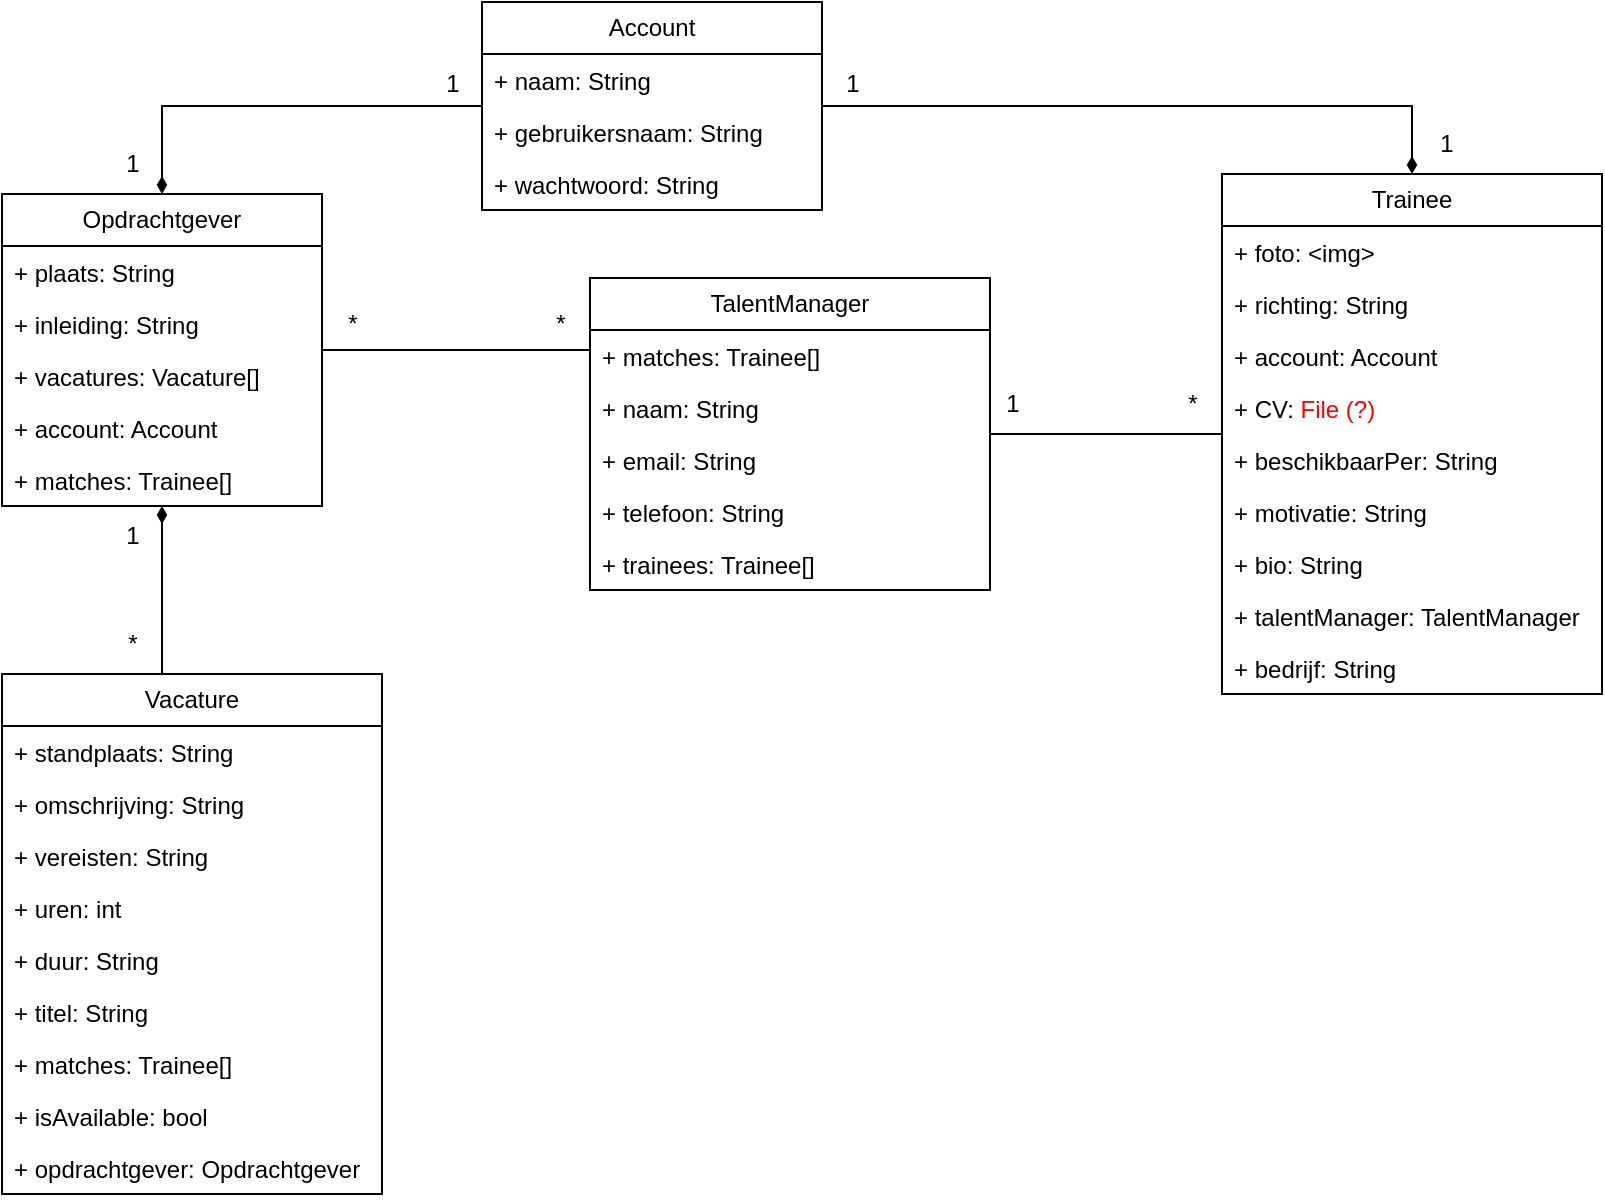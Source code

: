 <mxfile version="22.0.2" type="device" pages="2">
  <diagram id="C5RBs43oDa-KdzZeNtuy" name="Team 1">
    <mxGraphModel dx="1287" dy="504" grid="1" gridSize="10" guides="1" tooltips="1" connect="1" arrows="1" fold="1" page="1" pageScale="1" pageWidth="827" pageHeight="1169" math="0" shadow="0">
      <root>
        <mxCell id="WIyWlLk6GJQsqaUBKTNV-0" />
        <mxCell id="WIyWlLk6GJQsqaUBKTNV-1" parent="WIyWlLk6GJQsqaUBKTNV-0" />
        <mxCell id="yYezuwwzbi0cVLHB16FC-90" style="edgeStyle=orthogonalEdgeStyle;rounded=0;orthogonalLoop=1;jettySize=auto;html=1;startArrow=diamondThin;startFill=1;endArrow=none;endFill=0;" parent="WIyWlLk6GJQsqaUBKTNV-1" source="yYezuwwzbi0cVLHB16FC-20" target="yYezuwwzbi0cVLHB16FC-48" edge="1">
          <mxGeometry relative="1" as="geometry">
            <Array as="points">
              <mxPoint x="825" y="76" />
            </Array>
          </mxGeometry>
        </mxCell>
        <mxCell id="yYezuwwzbi0cVLHB16FC-20" value="Trainee" style="swimlane;fontStyle=0;childLayout=stackLayout;horizontal=1;startSize=26;fillColor=none;horizontalStack=0;resizeParent=1;resizeParentMax=0;resizeLast=0;collapsible=1;marginBottom=0;whiteSpace=wrap;html=1;" parent="WIyWlLk6GJQsqaUBKTNV-1" vertex="1">
          <mxGeometry x="730" y="110" width="190" height="260" as="geometry" />
        </mxCell>
        <mxCell id="yYezuwwzbi0cVLHB16FC-22" value="+ foto: &amp;lt;img&amp;gt;" style="text;strokeColor=none;fillColor=none;align=left;verticalAlign=top;spacingLeft=4;spacingRight=4;overflow=hidden;rotatable=0;points=[[0,0.5],[1,0.5]];portConstraint=eastwest;whiteSpace=wrap;html=1;" parent="yYezuwwzbi0cVLHB16FC-20" vertex="1">
          <mxGeometry y="26" width="190" height="26" as="geometry" />
        </mxCell>
        <mxCell id="yYezuwwzbi0cVLHB16FC-23" value="+ richting: String" style="text;strokeColor=none;fillColor=none;align=left;verticalAlign=top;spacingLeft=4;spacingRight=4;overflow=hidden;rotatable=0;points=[[0,0.5],[1,0.5]];portConstraint=eastwest;whiteSpace=wrap;html=1;" parent="yYezuwwzbi0cVLHB16FC-20" vertex="1">
          <mxGeometry y="52" width="190" height="26" as="geometry" />
        </mxCell>
        <mxCell id="yYezuwwzbi0cVLHB16FC-52" value="+ account: Account" style="text;strokeColor=none;fillColor=none;align=left;verticalAlign=top;spacingLeft=4;spacingRight=4;overflow=hidden;rotatable=0;points=[[0,0.5],[1,0.5]];portConstraint=eastwest;whiteSpace=wrap;html=1;" parent="yYezuwwzbi0cVLHB16FC-20" vertex="1">
          <mxGeometry y="78" width="190" height="26" as="geometry" />
        </mxCell>
        <mxCell id="yYezuwwzbi0cVLHB16FC-53" value="+ CV: &lt;font color=&quot;#ff0000&quot;&gt;File (?)&lt;/font&gt;" style="text;strokeColor=none;fillColor=none;align=left;verticalAlign=top;spacingLeft=4;spacingRight=4;overflow=hidden;rotatable=0;points=[[0,0.5],[1,0.5]];portConstraint=eastwest;whiteSpace=wrap;html=1;" parent="yYezuwwzbi0cVLHB16FC-20" vertex="1">
          <mxGeometry y="104" width="190" height="26" as="geometry" />
        </mxCell>
        <mxCell id="yYezuwwzbi0cVLHB16FC-68" value="+ beschikbaarPer: String" style="text;strokeColor=none;fillColor=none;align=left;verticalAlign=top;spacingLeft=4;spacingRight=4;overflow=hidden;rotatable=0;points=[[0,0.5],[1,0.5]];portConstraint=eastwest;whiteSpace=wrap;html=1;" parent="yYezuwwzbi0cVLHB16FC-20" vertex="1">
          <mxGeometry y="130" width="190" height="26" as="geometry" />
        </mxCell>
        <mxCell id="XlJKzuzdLZNB_Ts6_cb8-73" value="+ motivatie: String" style="text;strokeColor=none;fillColor=none;align=left;verticalAlign=top;spacingLeft=4;spacingRight=4;overflow=hidden;rotatable=0;points=[[0,0.5],[1,0.5]];portConstraint=eastwest;whiteSpace=wrap;html=1;" vertex="1" parent="yYezuwwzbi0cVLHB16FC-20">
          <mxGeometry y="156" width="190" height="26" as="geometry" />
        </mxCell>
        <mxCell id="XlJKzuzdLZNB_Ts6_cb8-83" value="+ bio: String" style="text;strokeColor=none;fillColor=none;align=left;verticalAlign=top;spacingLeft=4;spacingRight=4;overflow=hidden;rotatable=0;points=[[0,0.5],[1,0.5]];portConstraint=eastwest;whiteSpace=wrap;html=1;" vertex="1" parent="yYezuwwzbi0cVLHB16FC-20">
          <mxGeometry y="182" width="190" height="26" as="geometry" />
        </mxCell>
        <mxCell id="XlJKzuzdLZNB_Ts6_cb8-90" value="+ talentManager: TalentManager" style="text;strokeColor=none;fillColor=none;align=left;verticalAlign=top;spacingLeft=4;spacingRight=4;overflow=hidden;rotatable=0;points=[[0,0.5],[1,0.5]];portConstraint=eastwest;whiteSpace=wrap;html=1;" vertex="1" parent="yYezuwwzbi0cVLHB16FC-20">
          <mxGeometry y="208" width="190" height="26" as="geometry" />
        </mxCell>
        <mxCell id="XlJKzuzdLZNB_Ts6_cb8-98" value="+ bedrijf: String" style="text;strokeColor=none;fillColor=none;align=left;verticalAlign=top;spacingLeft=4;spacingRight=4;overflow=hidden;rotatable=0;points=[[0,0.5],[1,0.5]];portConstraint=eastwest;whiteSpace=wrap;html=1;" vertex="1" parent="yYezuwwzbi0cVLHB16FC-20">
          <mxGeometry y="234" width="190" height="26" as="geometry" />
        </mxCell>
        <mxCell id="yYezuwwzbi0cVLHB16FC-85" style="edgeStyle=orthogonalEdgeStyle;rounded=0;orthogonalLoop=1;jettySize=auto;html=1;endArrow=none;endFill=0;" parent="WIyWlLk6GJQsqaUBKTNV-1" source="yYezuwwzbi0cVLHB16FC-24" target="yYezuwwzbi0cVLHB16FC-69" edge="1">
          <mxGeometry relative="1" as="geometry">
            <Array as="points">
              <mxPoint x="520" y="240" />
            </Array>
          </mxGeometry>
        </mxCell>
        <mxCell id="yYezuwwzbi0cVLHB16FC-89" style="edgeStyle=orthogonalEdgeStyle;rounded=0;orthogonalLoop=1;jettySize=auto;html=1;startArrow=diamondThin;startFill=1;endArrow=none;endFill=0;" parent="WIyWlLk6GJQsqaUBKTNV-1" source="yYezuwwzbi0cVLHB16FC-24" target="yYezuwwzbi0cVLHB16FC-48" edge="1">
          <mxGeometry relative="1" as="geometry">
            <Array as="points">
              <mxPoint x="200" y="76" />
            </Array>
          </mxGeometry>
        </mxCell>
        <mxCell id="XlJKzuzdLZNB_Ts6_cb8-100" style="edgeStyle=orthogonalEdgeStyle;rounded=0;orthogonalLoop=1;jettySize=auto;html=1;startArrow=diamondThin;startFill=1;endArrow=none;endFill=0;" edge="1" parent="WIyWlLk6GJQsqaUBKTNV-1" source="yYezuwwzbi0cVLHB16FC-24" target="yYezuwwzbi0cVLHB16FC-40">
          <mxGeometry relative="1" as="geometry">
            <Array as="points">
              <mxPoint x="200" y="340" />
              <mxPoint x="200" y="340" />
            </Array>
          </mxGeometry>
        </mxCell>
        <mxCell id="yYezuwwzbi0cVLHB16FC-24" value="Opdrachtgever" style="swimlane;fontStyle=0;childLayout=stackLayout;horizontal=1;startSize=26;fillColor=none;horizontalStack=0;resizeParent=1;resizeParentMax=0;resizeLast=0;collapsible=1;marginBottom=0;whiteSpace=wrap;html=1;" parent="WIyWlLk6GJQsqaUBKTNV-1" vertex="1">
          <mxGeometry x="120" y="120" width="160" height="156" as="geometry" />
        </mxCell>
        <mxCell id="yYezuwwzbi0cVLHB16FC-25" value="+ plaats: String" style="text;strokeColor=none;fillColor=none;align=left;verticalAlign=top;spacingLeft=4;spacingRight=4;overflow=hidden;rotatable=0;points=[[0,0.5],[1,0.5]];portConstraint=eastwest;whiteSpace=wrap;html=1;" parent="yYezuwwzbi0cVLHB16FC-24" vertex="1">
          <mxGeometry y="26" width="160" height="26" as="geometry" />
        </mxCell>
        <mxCell id="yYezuwwzbi0cVLHB16FC-27" value="+ inleiding: String" style="text;strokeColor=none;fillColor=none;align=left;verticalAlign=top;spacingLeft=4;spacingRight=4;overflow=hidden;rotatable=0;points=[[0,0.5],[1,0.5]];portConstraint=eastwest;whiteSpace=wrap;html=1;" parent="yYezuwwzbi0cVLHB16FC-24" vertex="1">
          <mxGeometry y="52" width="160" height="26" as="geometry" />
        </mxCell>
        <mxCell id="yYezuwwzbi0cVLHB16FC-33" value="+ vacatures: Vacature[]" style="text;strokeColor=none;fillColor=none;align=left;verticalAlign=top;spacingLeft=4;spacingRight=4;overflow=hidden;rotatable=0;points=[[0,0.5],[1,0.5]];portConstraint=eastwest;whiteSpace=wrap;html=1;" parent="yYezuwwzbi0cVLHB16FC-24" vertex="1">
          <mxGeometry y="78" width="160" height="26" as="geometry" />
        </mxCell>
        <mxCell id="yYezuwwzbi0cVLHB16FC-47" value="+ account: Account" style="text;strokeColor=none;fillColor=none;align=left;verticalAlign=top;spacingLeft=4;spacingRight=4;overflow=hidden;rotatable=0;points=[[0,0.5],[1,0.5]];portConstraint=eastwest;whiteSpace=wrap;html=1;" parent="yYezuwwzbi0cVLHB16FC-24" vertex="1">
          <mxGeometry y="104" width="160" height="26" as="geometry" />
        </mxCell>
        <mxCell id="yYezuwwzbi0cVLHB16FC-67" value="+ matches: Trainee[]" style="text;strokeColor=none;fillColor=none;align=left;verticalAlign=top;spacingLeft=4;spacingRight=4;overflow=hidden;rotatable=0;points=[[0,0.5],[1,0.5]];portConstraint=eastwest;whiteSpace=wrap;html=1;" parent="yYezuwwzbi0cVLHB16FC-24" vertex="1">
          <mxGeometry y="130" width="160" height="26" as="geometry" />
        </mxCell>
        <mxCell id="yYezuwwzbi0cVLHB16FC-40" value="Vacature" style="swimlane;fontStyle=0;childLayout=stackLayout;horizontal=1;startSize=26;fillColor=none;horizontalStack=0;resizeParent=1;resizeParentMax=0;resizeLast=0;collapsible=1;marginBottom=0;whiteSpace=wrap;html=1;" parent="WIyWlLk6GJQsqaUBKTNV-1" vertex="1">
          <mxGeometry x="120" y="360" width="190" height="260" as="geometry" />
        </mxCell>
        <mxCell id="yYezuwwzbi0cVLHB16FC-41" value="+ standplaats: String" style="text;strokeColor=none;fillColor=none;align=left;verticalAlign=top;spacingLeft=4;spacingRight=4;overflow=hidden;rotatable=0;points=[[0,0.5],[1,0.5]];portConstraint=eastwest;whiteSpace=wrap;html=1;" parent="yYezuwwzbi0cVLHB16FC-40" vertex="1">
          <mxGeometry y="26" width="190" height="26" as="geometry" />
        </mxCell>
        <mxCell id="yYezuwwzbi0cVLHB16FC-42" value="+ omschrijving: String" style="text;strokeColor=none;fillColor=none;align=left;verticalAlign=top;spacingLeft=4;spacingRight=4;overflow=hidden;rotatable=0;points=[[0,0.5],[1,0.5]];portConstraint=eastwest;whiteSpace=wrap;html=1;" parent="yYezuwwzbi0cVLHB16FC-40" vertex="1">
          <mxGeometry y="52" width="190" height="26" as="geometry" />
        </mxCell>
        <mxCell id="yYezuwwzbi0cVLHB16FC-43" value="+ vereisten: String" style="text;strokeColor=none;fillColor=none;align=left;verticalAlign=top;spacingLeft=4;spacingRight=4;overflow=hidden;rotatable=0;points=[[0,0.5],[1,0.5]];portConstraint=eastwest;whiteSpace=wrap;html=1;" parent="yYezuwwzbi0cVLHB16FC-40" vertex="1">
          <mxGeometry y="78" width="190" height="26" as="geometry" />
        </mxCell>
        <mxCell id="yYezuwwzbi0cVLHB16FC-44" value="+ uren: int" style="text;strokeColor=none;fillColor=none;align=left;verticalAlign=top;spacingLeft=4;spacingRight=4;overflow=hidden;rotatable=0;points=[[0,0.5],[1,0.5]];portConstraint=eastwest;whiteSpace=wrap;html=1;" parent="yYezuwwzbi0cVLHB16FC-40" vertex="1">
          <mxGeometry y="104" width="190" height="26" as="geometry" />
        </mxCell>
        <mxCell id="yYezuwwzbi0cVLHB16FC-45" value="+ duur: String" style="text;strokeColor=none;fillColor=none;align=left;verticalAlign=top;spacingLeft=4;spacingRight=4;overflow=hidden;rotatable=0;points=[[0,0.5],[1,0.5]];portConstraint=eastwest;whiteSpace=wrap;html=1;" parent="yYezuwwzbi0cVLHB16FC-40" vertex="1">
          <mxGeometry y="130" width="190" height="26" as="geometry" />
        </mxCell>
        <mxCell id="yYezuwwzbi0cVLHB16FC-55" value="+ titel: String" style="text;strokeColor=none;fillColor=none;align=left;verticalAlign=top;spacingLeft=4;spacingRight=4;overflow=hidden;rotatable=0;points=[[0,0.5],[1,0.5]];portConstraint=eastwest;whiteSpace=wrap;html=1;" parent="yYezuwwzbi0cVLHB16FC-40" vertex="1">
          <mxGeometry y="156" width="190" height="26" as="geometry" />
        </mxCell>
        <mxCell id="XlJKzuzdLZNB_Ts6_cb8-94" value="+ matches: Trainee[]" style="text;strokeColor=none;fillColor=none;align=left;verticalAlign=top;spacingLeft=4;spacingRight=4;overflow=hidden;rotatable=0;points=[[0,0.5],[1,0.5]];portConstraint=eastwest;whiteSpace=wrap;html=1;" vertex="1" parent="yYezuwwzbi0cVLHB16FC-40">
          <mxGeometry y="182" width="190" height="26" as="geometry" />
        </mxCell>
        <mxCell id="buu9p44S2HSi4Yms8p5z-0" value="+ isAvailable: bool" style="text;strokeColor=none;fillColor=none;align=left;verticalAlign=top;spacingLeft=4;spacingRight=4;overflow=hidden;rotatable=0;points=[[0,0.5],[1,0.5]];portConstraint=eastwest;whiteSpace=wrap;html=1;" vertex="1" parent="yYezuwwzbi0cVLHB16FC-40">
          <mxGeometry y="208" width="190" height="26" as="geometry" />
        </mxCell>
        <mxCell id="buu9p44S2HSi4Yms8p5z-1" value="+ opdrachtgever: Opdrachtgever" style="text;strokeColor=none;fillColor=none;align=left;verticalAlign=top;spacingLeft=4;spacingRight=4;overflow=hidden;rotatable=0;points=[[0,0.5],[1,0.5]];portConstraint=eastwest;whiteSpace=wrap;html=1;" vertex="1" parent="yYezuwwzbi0cVLHB16FC-40">
          <mxGeometry y="234" width="190" height="26" as="geometry" />
        </mxCell>
        <mxCell id="yYezuwwzbi0cVLHB16FC-48" value="Account" style="swimlane;fontStyle=0;childLayout=stackLayout;horizontal=1;startSize=26;fillColor=none;horizontalStack=0;resizeParent=1;resizeParentMax=0;resizeLast=0;collapsible=1;marginBottom=0;whiteSpace=wrap;html=1;" parent="WIyWlLk6GJQsqaUBKTNV-1" vertex="1">
          <mxGeometry x="360" y="24" width="170" height="104" as="geometry" />
        </mxCell>
        <mxCell id="yYezuwwzbi0cVLHB16FC-49" value="+ naam: String" style="text;strokeColor=none;fillColor=none;align=left;verticalAlign=top;spacingLeft=4;spacingRight=4;overflow=hidden;rotatable=0;points=[[0,0.5],[1,0.5]];portConstraint=eastwest;whiteSpace=wrap;html=1;" parent="yYezuwwzbi0cVLHB16FC-48" vertex="1">
          <mxGeometry y="26" width="170" height="26" as="geometry" />
        </mxCell>
        <mxCell id="yYezuwwzbi0cVLHB16FC-50" value="+ gebruikersnaam: String" style="text;strokeColor=none;fillColor=none;align=left;verticalAlign=top;spacingLeft=4;spacingRight=4;overflow=hidden;rotatable=0;points=[[0,0.5],[1,0.5]];portConstraint=eastwest;whiteSpace=wrap;html=1;" parent="yYezuwwzbi0cVLHB16FC-48" vertex="1">
          <mxGeometry y="52" width="170" height="26" as="geometry" />
        </mxCell>
        <mxCell id="yYezuwwzbi0cVLHB16FC-51" value="+ wachtwoord: String" style="text;strokeColor=none;fillColor=none;align=left;verticalAlign=top;spacingLeft=4;spacingRight=4;overflow=hidden;rotatable=0;points=[[0,0.5],[1,0.5]];portConstraint=eastwest;whiteSpace=wrap;html=1;" parent="yYezuwwzbi0cVLHB16FC-48" vertex="1">
          <mxGeometry y="78" width="170" height="26" as="geometry" />
        </mxCell>
        <mxCell id="yYezuwwzbi0cVLHB16FC-64" value="1" style="text;html=1;align=center;verticalAlign=middle;resizable=0;points=[];autosize=1;strokeColor=none;fillColor=none;" parent="WIyWlLk6GJQsqaUBKTNV-1" vertex="1">
          <mxGeometry x="530" y="50" width="30" height="30" as="geometry" />
        </mxCell>
        <mxCell id="yYezuwwzbi0cVLHB16FC-65" value="1" style="text;html=1;align=center;verticalAlign=middle;resizable=0;points=[];autosize=1;strokeColor=none;fillColor=none;" parent="WIyWlLk6GJQsqaUBKTNV-1" vertex="1">
          <mxGeometry x="330" y="50" width="30" height="30" as="geometry" />
        </mxCell>
        <mxCell id="yYezuwwzbi0cVLHB16FC-97" style="edgeStyle=orthogonalEdgeStyle;rounded=0;orthogonalLoop=1;jettySize=auto;html=1;endArrow=none;endFill=0;" parent="WIyWlLk6GJQsqaUBKTNV-1" source="yYezuwwzbi0cVLHB16FC-69" target="yYezuwwzbi0cVLHB16FC-20" edge="1">
          <mxGeometry relative="1" as="geometry">
            <Array as="points">
              <mxPoint x="610" y="268" />
              <mxPoint x="610" y="268" />
            </Array>
          </mxGeometry>
        </mxCell>
        <mxCell id="yYezuwwzbi0cVLHB16FC-69" value="TalentManager" style="swimlane;fontStyle=0;childLayout=stackLayout;horizontal=1;startSize=26;fillColor=none;horizontalStack=0;resizeParent=1;resizeParentMax=0;resizeLast=0;collapsible=1;marginBottom=0;whiteSpace=wrap;html=1;" parent="WIyWlLk6GJQsqaUBKTNV-1" vertex="1">
          <mxGeometry x="414" y="162" width="200" height="156" as="geometry" />
        </mxCell>
        <mxCell id="yYezuwwzbi0cVLHB16FC-70" value="+ matches: Trainee[]" style="text;strokeColor=none;fillColor=none;align=left;verticalAlign=top;spacingLeft=4;spacingRight=4;overflow=hidden;rotatable=0;points=[[0,0.5],[1,0.5]];portConstraint=eastwest;whiteSpace=wrap;html=1;" parent="yYezuwwzbi0cVLHB16FC-69" vertex="1">
          <mxGeometry y="26" width="200" height="26" as="geometry" />
        </mxCell>
        <mxCell id="XlJKzuzdLZNB_Ts6_cb8-70" value="+ naam: String" style="text;strokeColor=none;fillColor=none;align=left;verticalAlign=top;spacingLeft=4;spacingRight=4;overflow=hidden;rotatable=0;points=[[0,0.5],[1,0.5]];portConstraint=eastwest;whiteSpace=wrap;html=1;" vertex="1" parent="yYezuwwzbi0cVLHB16FC-69">
          <mxGeometry y="52" width="200" height="26" as="geometry" />
        </mxCell>
        <mxCell id="XlJKzuzdLZNB_Ts6_cb8-71" value="+ email: String" style="text;strokeColor=none;fillColor=none;align=left;verticalAlign=top;spacingLeft=4;spacingRight=4;overflow=hidden;rotatable=0;points=[[0,0.5],[1,0.5]];portConstraint=eastwest;whiteSpace=wrap;html=1;" vertex="1" parent="yYezuwwzbi0cVLHB16FC-69">
          <mxGeometry y="78" width="200" height="26" as="geometry" />
        </mxCell>
        <mxCell id="XlJKzuzdLZNB_Ts6_cb8-72" value="+ telefoon: String" style="text;strokeColor=none;fillColor=none;align=left;verticalAlign=top;spacingLeft=4;spacingRight=4;overflow=hidden;rotatable=0;points=[[0,0.5],[1,0.5]];portConstraint=eastwest;whiteSpace=wrap;html=1;" vertex="1" parent="yYezuwwzbi0cVLHB16FC-69">
          <mxGeometry y="104" width="200" height="26" as="geometry" />
        </mxCell>
        <mxCell id="XlJKzuzdLZNB_Ts6_cb8-96" value="+ trainees: Trainee[]" style="text;strokeColor=none;fillColor=none;align=left;verticalAlign=top;spacingLeft=4;spacingRight=4;overflow=hidden;rotatable=0;points=[[0,0.5],[1,0.5]];portConstraint=eastwest;whiteSpace=wrap;html=1;" vertex="1" parent="yYezuwwzbi0cVLHB16FC-69">
          <mxGeometry y="130" width="200" height="26" as="geometry" />
        </mxCell>
        <mxCell id="buu9p44S2HSi4Yms8p5z-2" value="1" style="text;html=1;align=center;verticalAlign=middle;resizable=0;points=[];autosize=1;strokeColor=none;fillColor=none;" vertex="1" parent="WIyWlLk6GJQsqaUBKTNV-1">
          <mxGeometry x="610" y="210" width="30" height="30" as="geometry" />
        </mxCell>
        <mxCell id="buu9p44S2HSi4Yms8p5z-3" value="*" style="text;html=1;align=center;verticalAlign=middle;resizable=0;points=[];autosize=1;strokeColor=none;fillColor=none;" vertex="1" parent="WIyWlLk6GJQsqaUBKTNV-1">
          <mxGeometry x="700" y="210" width="30" height="30" as="geometry" />
        </mxCell>
        <mxCell id="buu9p44S2HSi4Yms8p5z-4" value="1" style="text;html=1;align=center;verticalAlign=middle;resizable=0;points=[];autosize=1;strokeColor=none;fillColor=none;" vertex="1" parent="WIyWlLk6GJQsqaUBKTNV-1">
          <mxGeometry x="827" y="80" width="30" height="30" as="geometry" />
        </mxCell>
        <mxCell id="buu9p44S2HSi4Yms8p5z-5" value="1" style="text;html=1;align=center;verticalAlign=middle;resizable=0;points=[];autosize=1;strokeColor=none;fillColor=none;" vertex="1" parent="WIyWlLk6GJQsqaUBKTNV-1">
          <mxGeometry x="170" y="90" width="30" height="30" as="geometry" />
        </mxCell>
        <mxCell id="buu9p44S2HSi4Yms8p5z-7" value="*" style="text;html=1;align=center;verticalAlign=middle;resizable=0;points=[];autosize=1;strokeColor=none;fillColor=none;" vertex="1" parent="WIyWlLk6GJQsqaUBKTNV-1">
          <mxGeometry x="280" y="170" width="30" height="30" as="geometry" />
        </mxCell>
        <mxCell id="buu9p44S2HSi4Yms8p5z-8" value="*" style="text;html=1;align=center;verticalAlign=middle;resizable=0;points=[];autosize=1;strokeColor=none;fillColor=none;" vertex="1" parent="WIyWlLk6GJQsqaUBKTNV-1">
          <mxGeometry x="384" y="170" width="30" height="30" as="geometry" />
        </mxCell>
        <mxCell id="buu9p44S2HSi4Yms8p5z-10" value="1" style="text;html=1;align=center;verticalAlign=middle;resizable=0;points=[];autosize=1;strokeColor=none;fillColor=none;" vertex="1" parent="WIyWlLk6GJQsqaUBKTNV-1">
          <mxGeometry x="170" y="276" width="30" height="30" as="geometry" />
        </mxCell>
        <mxCell id="buu9p44S2HSi4Yms8p5z-11" value="*" style="text;html=1;align=center;verticalAlign=middle;resizable=0;points=[];autosize=1;strokeColor=none;fillColor=none;" vertex="1" parent="WIyWlLk6GJQsqaUBKTNV-1">
          <mxGeometry x="170" y="330" width="30" height="30" as="geometry" />
        </mxCell>
      </root>
    </mxGraphModel>
  </diagram>
  <diagram id="cO12jZvQj4M5NfrjRTBq" name="Team 2">
    <mxGraphModel dx="1973" dy="773" grid="1" gridSize="10" guides="1" tooltips="1" connect="1" arrows="1" fold="1" page="1" pageScale="1" pageWidth="827" pageHeight="1169" math="0" shadow="0">
      <root>
        <mxCell id="0" />
        <mxCell id="1" parent="0" />
        <mxCell id="oNYz12LHDOqFJu-aRHFZ-1" style="edgeStyle=orthogonalEdgeStyle;rounded=0;orthogonalLoop=1;jettySize=auto;html=1;exitX=0.5;exitY=0;exitDx=0;exitDy=0;endArrow=diamondThin;endFill=1;" edge="1" parent="1" source="oNYz12LHDOqFJu-aRHFZ-2" target="oNYz12LHDOqFJu-aRHFZ-16">
          <mxGeometry relative="1" as="geometry" />
        </mxCell>
        <mxCell id="oNYz12LHDOqFJu-aRHFZ-2" value="Opdrachtgever" style="swimlane;fontStyle=1;align=center;verticalAlign=top;childLayout=stackLayout;horizontal=1;startSize=26;horizontalStack=0;resizeParent=1;resizeParentMax=0;resizeLast=0;collapsible=1;marginBottom=0;whiteSpace=wrap;html=1;" vertex="1" parent="1">
          <mxGeometry x="810" y="566" width="160" height="174" as="geometry" />
        </mxCell>
        <mxCell id="oNYz12LHDOqFJu-aRHFZ-3" value="locatie: String&lt;br&gt;naam: String&lt;br&gt;logo: ?&lt;br&gt;email: String&lt;br&gt;telefoon: String&lt;br&gt;beschrijving: String" style="text;strokeColor=none;fillColor=none;align=left;verticalAlign=top;spacingLeft=4;spacingRight=4;overflow=hidden;rotatable=0;points=[[0,0.5],[1,0.5]];portConstraint=eastwest;whiteSpace=wrap;html=1;" vertex="1" parent="oNYz12LHDOqFJu-aRHFZ-2">
          <mxGeometry y="26" width="160" height="114" as="geometry" />
        </mxCell>
        <mxCell id="oNYz12LHDOqFJu-aRHFZ-4" value="" style="line;strokeWidth=1;fillColor=none;align=left;verticalAlign=middle;spacingTop=-1;spacingLeft=3;spacingRight=3;rotatable=0;labelPosition=right;points=[];portConstraint=eastwest;strokeColor=inherit;" vertex="1" parent="oNYz12LHDOqFJu-aRHFZ-2">
          <mxGeometry y="140" width="160" height="8" as="geometry" />
        </mxCell>
        <mxCell id="oNYz12LHDOqFJu-aRHFZ-5" value="+ method(type): type" style="text;strokeColor=none;fillColor=none;align=left;verticalAlign=top;spacingLeft=4;spacingRight=4;overflow=hidden;rotatable=0;points=[[0,0.5],[1,0.5]];portConstraint=eastwest;whiteSpace=wrap;html=1;" vertex="1" parent="oNYz12LHDOqFJu-aRHFZ-2">
          <mxGeometry y="148" width="160" height="26" as="geometry" />
        </mxCell>
        <mxCell id="oNYz12LHDOqFJu-aRHFZ-6" value="TalentManager" style="swimlane;fontStyle=1;align=center;verticalAlign=top;childLayout=stackLayout;horizontal=1;startSize=26;horizontalStack=0;resizeParent=1;resizeParentMax=0;resizeLast=0;collapsible=1;marginBottom=0;whiteSpace=wrap;html=1;" vertex="1" parent="1">
          <mxGeometry x="200" y="566" width="160" height="154" as="geometry" />
        </mxCell>
        <mxCell id="oNYz12LHDOqFJu-aRHFZ-7" value="naam: String&lt;br&gt;email: String&lt;br style=&quot;border-color: var(--border-color);&quot;&gt;telefoon: String&lt;br&gt;" style="text;strokeColor=none;fillColor=none;align=left;verticalAlign=top;spacingLeft=4;spacingRight=4;overflow=hidden;rotatable=0;points=[[0,0.5],[1,0.5]];portConstraint=eastwest;whiteSpace=wrap;html=1;" vertex="1" parent="oNYz12LHDOqFJu-aRHFZ-6">
          <mxGeometry y="26" width="160" height="94" as="geometry" />
        </mxCell>
        <mxCell id="oNYz12LHDOqFJu-aRHFZ-8" value="" style="line;strokeWidth=1;fillColor=none;align=left;verticalAlign=middle;spacingTop=-1;spacingLeft=3;spacingRight=3;rotatable=0;labelPosition=right;points=[];portConstraint=eastwest;strokeColor=inherit;" vertex="1" parent="oNYz12LHDOqFJu-aRHFZ-6">
          <mxGeometry y="120" width="160" height="8" as="geometry" />
        </mxCell>
        <mxCell id="oNYz12LHDOqFJu-aRHFZ-9" value="+ method(type): type" style="text;strokeColor=none;fillColor=none;align=left;verticalAlign=top;spacingLeft=4;spacingRight=4;overflow=hidden;rotatable=0;points=[[0,0.5],[1,0.5]];portConstraint=eastwest;whiteSpace=wrap;html=1;" vertex="1" parent="oNYz12LHDOqFJu-aRHFZ-6">
          <mxGeometry y="128" width="160" height="26" as="geometry" />
        </mxCell>
        <mxCell id="oNYz12LHDOqFJu-aRHFZ-10" style="edgeStyle=orthogonalEdgeStyle;rounded=0;orthogonalLoop=1;jettySize=auto;html=1;exitX=0;exitY=0;exitDx=0;exitDy=0;entryX=0.5;entryY=0;entryDx=0;entryDy=0;endArrow=diamondThin;endFill=1;" edge="1" parent="1" source="oNYz12LHDOqFJu-aRHFZ-11" target="oNYz12LHDOqFJu-aRHFZ-20">
          <mxGeometry relative="1" as="geometry" />
        </mxCell>
        <mxCell id="oNYz12LHDOqFJu-aRHFZ-11" value="RecruitmentTinder" style="swimlane;fontStyle=1;align=center;verticalAlign=top;childLayout=stackLayout;horizontal=1;startSize=26;horizontalStack=0;resizeParent=1;resizeParentMax=0;resizeLast=0;collapsible=1;marginBottom=0;whiteSpace=wrap;html=1;" vertex="1" parent="1">
          <mxGeometry x="507" y="460" width="155" height="104" as="geometry" />
        </mxCell>
        <mxCell id="oNYz12LHDOqFJu-aRHFZ-12" value="locatie: String" style="text;strokeColor=none;fillColor=none;align=left;verticalAlign=top;spacingLeft=4;spacingRight=4;overflow=hidden;rotatable=0;points=[[0,0.5],[1,0.5]];portConstraint=eastwest;whiteSpace=wrap;html=1;" vertex="1" parent="oNYz12LHDOqFJu-aRHFZ-11">
          <mxGeometry y="26" width="155" height="44" as="geometry" />
        </mxCell>
        <mxCell id="oNYz12LHDOqFJu-aRHFZ-13" value="" style="line;strokeWidth=1;fillColor=none;align=left;verticalAlign=middle;spacingTop=-1;spacingLeft=3;spacingRight=3;rotatable=0;labelPosition=right;points=[];portConstraint=eastwest;strokeColor=inherit;" vertex="1" parent="oNYz12LHDOqFJu-aRHFZ-11">
          <mxGeometry y="70" width="155" height="8" as="geometry" />
        </mxCell>
        <mxCell id="oNYz12LHDOqFJu-aRHFZ-14" value="+ method(type): type" style="text;strokeColor=none;fillColor=none;align=left;verticalAlign=top;spacingLeft=4;spacingRight=4;overflow=hidden;rotatable=0;points=[[0,0.5],[1,0.5]];portConstraint=eastwest;whiteSpace=wrap;html=1;" vertex="1" parent="oNYz12LHDOqFJu-aRHFZ-11">
          <mxGeometry y="78" width="155" height="26" as="geometry" />
        </mxCell>
        <mxCell id="oNYz12LHDOqFJu-aRHFZ-15" style="edgeStyle=orthogonalEdgeStyle;rounded=0;orthogonalLoop=1;jettySize=auto;html=1;exitX=0.25;exitY=0;exitDx=0;exitDy=0;endArrow=none;endFill=0;" edge="1" parent="1" source="oNYz12LHDOqFJu-aRHFZ-16">
          <mxGeometry relative="1" as="geometry">
            <mxPoint x="720" y="870" as="targetPoint" />
          </mxGeometry>
        </mxCell>
        <mxCell id="oNYz12LHDOqFJu-aRHFZ-16" value="Vacature" style="swimlane;fontStyle=1;align=center;verticalAlign=top;childLayout=stackLayout;horizontal=1;startSize=26;horizontalStack=0;resizeParent=1;resizeParentMax=0;resizeLast=0;collapsible=1;marginBottom=0;whiteSpace=wrap;html=1;" vertex="1" parent="1">
          <mxGeometry x="810" y="950" width="160" height="194" as="geometry" />
        </mxCell>
        <mxCell id="oNYz12LHDOqFJu-aRHFZ-17" value="requirements: String[]&lt;br&gt;uitstroomrichting: String&lt;br&gt;omschrijving: String&lt;br&gt;uren: int&lt;br&gt;opdrachtduur: int&lt;br&gt;vestiging: String&lt;br&gt;remote/hybried: String&lt;br&gt;besckikbaar: boolean" style="text;strokeColor=none;fillColor=none;align=left;verticalAlign=top;spacingLeft=4;spacingRight=4;overflow=hidden;rotatable=0;points=[[0,0.5],[1,0.5]];portConstraint=eastwest;whiteSpace=wrap;html=1;" vertex="1" parent="oNYz12LHDOqFJu-aRHFZ-16">
          <mxGeometry y="26" width="160" height="134" as="geometry" />
        </mxCell>
        <mxCell id="oNYz12LHDOqFJu-aRHFZ-18" value="" style="line;strokeWidth=1;fillColor=none;align=left;verticalAlign=middle;spacingTop=-1;spacingLeft=3;spacingRight=3;rotatable=0;labelPosition=right;points=[];portConstraint=eastwest;strokeColor=inherit;" vertex="1" parent="oNYz12LHDOqFJu-aRHFZ-16">
          <mxGeometry y="160" width="160" height="8" as="geometry" />
        </mxCell>
        <mxCell id="oNYz12LHDOqFJu-aRHFZ-19" value="+ method(type): type" style="text;strokeColor=none;fillColor=none;align=left;verticalAlign=top;spacingLeft=4;spacingRight=4;overflow=hidden;rotatable=0;points=[[0,0.5],[1,0.5]];portConstraint=eastwest;whiteSpace=wrap;html=1;" vertex="1" parent="oNYz12LHDOqFJu-aRHFZ-16">
          <mxGeometry y="168" width="160" height="26" as="geometry" />
        </mxCell>
        <mxCell id="oNYz12LHDOqFJu-aRHFZ-20" value="Trainee" style="swimlane;fontStyle=1;align=center;verticalAlign=top;childLayout=stackLayout;horizontal=1;startSize=26;horizontalStack=0;resizeParent=1;resizeParentMax=0;resizeLast=0;collapsible=1;marginBottom=0;whiteSpace=wrap;html=1;" vertex="1" parent="1">
          <mxGeometry x="360" y="840" width="160" height="350" as="geometry" />
        </mxCell>
        <mxCell id="oNYz12LHDOqFJu-aRHFZ-21" value="naam: String&lt;br&gt;foto: ?&lt;br&gt;certificaten: String[]&lt;br&gt;hobby: String[]&lt;br&gt;dOB: date? Int&lt;br&gt;uitstroomrichting: String&lt;br&gt;vooropleiding: String[]&lt;br&gt;woonplaats: String&lt;br&gt;skills: String[]&lt;br&gt;beschikbaar: boolean&lt;br&gt;email: String&lt;br style=&quot;border-color: var(--border-color);&quot;&gt;telefoon: String&lt;br&gt;motivatie: String&lt;br&gt;selfBeschrijving: String&lt;br&gt;huidigeOpdracht: String" style="text;strokeColor=none;fillColor=none;align=left;verticalAlign=top;spacingLeft=4;spacingRight=4;overflow=hidden;rotatable=0;points=[[0,0.5],[1,0.5]];portConstraint=eastwest;whiteSpace=wrap;html=1;" vertex="1" parent="oNYz12LHDOqFJu-aRHFZ-20">
          <mxGeometry y="26" width="160" height="254" as="geometry" />
        </mxCell>
        <mxCell id="oNYz12LHDOqFJu-aRHFZ-22" value="" style="line;strokeWidth=1;fillColor=none;align=left;verticalAlign=middle;spacingTop=-1;spacingLeft=3;spacingRight=3;rotatable=0;labelPosition=right;points=[];portConstraint=eastwest;strokeColor=inherit;" vertex="1" parent="oNYz12LHDOqFJu-aRHFZ-20">
          <mxGeometry y="280" width="160" height="8" as="geometry" />
        </mxCell>
        <mxCell id="oNYz12LHDOqFJu-aRHFZ-23" value="changeAvailable: Change after 5 months" style="text;strokeColor=none;fillColor=none;align=left;verticalAlign=top;spacingLeft=4;spacingRight=4;overflow=hidden;rotatable=0;points=[[0,0.5],[1,0.5]];portConstraint=eastwest;whiteSpace=wrap;html=1;" vertex="1" parent="oNYz12LHDOqFJu-aRHFZ-20">
          <mxGeometry y="288" width="160" height="62" as="geometry" />
        </mxCell>
        <mxCell id="oNYz12LHDOqFJu-aRHFZ-24" value="ActieveGesprekken" style="swimlane;fontStyle=1;align=center;verticalAlign=top;childLayout=stackLayout;horizontal=1;startSize=26;horizontalStack=0;resizeParent=1;resizeParentMax=0;resizeLast=0;collapsible=1;marginBottom=0;whiteSpace=wrap;html=1;" vertex="1" parent="1">
          <mxGeometry x="570" y="680" width="160" height="184" as="geometry" />
        </mxCell>
        <mxCell id="oNYz12LHDOqFJu-aRHFZ-25" value="(many opdrachtgever, many trainees, many vacature)&lt;br&gt;opdrachtgever: String []&lt;br&gt;trainee: String []&lt;br&gt;vacature: String[]" style="text;strokeColor=none;fillColor=none;align=left;verticalAlign=top;spacingLeft=4;spacingRight=4;overflow=hidden;rotatable=0;points=[[0,0.5],[1,0.5]];portConstraint=eastwest;whiteSpace=wrap;html=1;" vertex="1" parent="oNYz12LHDOqFJu-aRHFZ-24">
          <mxGeometry y="26" width="160" height="124" as="geometry" />
        </mxCell>
        <mxCell id="oNYz12LHDOqFJu-aRHFZ-26" value="" style="line;strokeWidth=1;fillColor=none;align=left;verticalAlign=middle;spacingTop=-1;spacingLeft=3;spacingRight=3;rotatable=0;labelPosition=right;points=[];portConstraint=eastwest;strokeColor=inherit;" vertex="1" parent="oNYz12LHDOqFJu-aRHFZ-24">
          <mxGeometry y="150" width="160" height="8" as="geometry" />
        </mxCell>
        <mxCell id="oNYz12LHDOqFJu-aRHFZ-27" value="+ method(type): type" style="text;strokeColor=none;fillColor=none;align=left;verticalAlign=top;spacingLeft=4;spacingRight=4;overflow=hidden;rotatable=0;points=[[0,0.5],[1,0.5]];portConstraint=eastwest;whiteSpace=wrap;html=1;" vertex="1" parent="oNYz12LHDOqFJu-aRHFZ-24">
          <mxGeometry y="158" width="160" height="26" as="geometry" />
        </mxCell>
        <mxCell id="oNYz12LHDOqFJu-aRHFZ-28" value="" style="endArrow=none;html=1;rounded=0;exitX=0;exitY=0;exitDx=0;exitDy=0;" edge="1" parent="1" source="oNYz12LHDOqFJu-aRHFZ-20">
          <mxGeometry width="50" height="50" relative="1" as="geometry">
            <mxPoint x="230" y="770" as="sourcePoint" />
            <mxPoint x="280" y="720" as="targetPoint" />
          </mxGeometry>
        </mxCell>
        <mxCell id="oNYz12LHDOqFJu-aRHFZ-29" style="edgeStyle=orthogonalEdgeStyle;rounded=0;orthogonalLoop=1;jettySize=auto;html=1;exitX=1;exitY=0.5;exitDx=0;exitDy=0;entryX=-0.031;entryY=0.418;entryDx=0;entryDy=0;entryPerimeter=0;endArrow=none;endFill=0;" edge="1" parent="1" source="oNYz12LHDOqFJu-aRHFZ-7" target="oNYz12LHDOqFJu-aRHFZ-3">
          <mxGeometry relative="1" as="geometry" />
        </mxCell>
        <mxCell id="oNYz12LHDOqFJu-aRHFZ-30" style="edgeStyle=orthogonalEdgeStyle;rounded=0;orthogonalLoop=1;jettySize=auto;html=1;exitX=0;exitY=0.5;exitDx=0;exitDy=0;entryX=0.948;entryY=0.018;entryDx=0;entryDy=0;entryPerimeter=0;endArrow=diamond;endFill=1;" edge="1" parent="1" source="oNYz12LHDOqFJu-aRHFZ-12" target="oNYz12LHDOqFJu-aRHFZ-6">
          <mxGeometry relative="1" as="geometry" />
        </mxCell>
        <mxCell id="oNYz12LHDOqFJu-aRHFZ-31" value="Use" style="endArrow=open;endSize=12;dashed=1;html=1;rounded=0;entryX=0.01;entryY=0.612;entryDx=0;entryDy=0;entryPerimeter=0;exitX=1.016;exitY=0.812;exitDx=0;exitDy=0;exitPerimeter=0;" edge="1" parent="1" source="oNYz12LHDOqFJu-aRHFZ-21" target="oNYz12LHDOqFJu-aRHFZ-17">
          <mxGeometry x="0.002" width="160" relative="1" as="geometry">
            <mxPoint x="520" y="920" as="sourcePoint" />
            <mxPoint x="670" y="920" as="targetPoint" />
            <mxPoint as="offset" />
          </mxGeometry>
        </mxCell>
        <mxCell id="oNYz12LHDOqFJu-aRHFZ-32" value="Use" style="endArrow=open;endSize=12;dashed=1;html=1;rounded=0;entryX=0.005;entryY=0.332;entryDx=0;entryDy=0;entryPerimeter=0;" edge="1" parent="1" target="oNYz12LHDOqFJu-aRHFZ-25">
          <mxGeometry width="160" relative="1" as="geometry">
            <mxPoint x="360" y="670" as="sourcePoint" />
            <mxPoint x="520" y="670" as="targetPoint" />
          </mxGeometry>
        </mxCell>
        <mxCell id="oNYz12LHDOqFJu-aRHFZ-33" style="edgeStyle=orthogonalEdgeStyle;rounded=0;orthogonalLoop=1;jettySize=auto;html=1;exitX=1;exitY=0.5;exitDx=0;exitDy=0;endArrow=none;endFill=0;entryX=0.464;entryY=0.929;entryDx=0;entryDy=0;entryPerimeter=0;" edge="1" parent="1" source="oNYz12LHDOqFJu-aRHFZ-21" target="oNYz12LHDOqFJu-aRHFZ-27">
          <mxGeometry relative="1" as="geometry">
            <mxPoint x="654" y="865" as="targetPoint" />
            <Array as="points">
              <mxPoint x="640" y="993" />
              <mxPoint x="640" y="862" />
            </Array>
          </mxGeometry>
        </mxCell>
        <mxCell id="oNYz12LHDOqFJu-aRHFZ-34" style="edgeStyle=orthogonalEdgeStyle;rounded=0;orthogonalLoop=1;jettySize=auto;html=1;exitX=0;exitY=0.5;exitDx=0;exitDy=0;entryX=0.995;entryY=0.554;entryDx=0;entryDy=0;entryPerimeter=0;endArrow=none;endFill=0;" edge="1" parent="1" source="oNYz12LHDOqFJu-aRHFZ-5" target="oNYz12LHDOqFJu-aRHFZ-25">
          <mxGeometry relative="1" as="geometry" />
        </mxCell>
        <mxCell id="oNYz12LHDOqFJu-aRHFZ-35" style="edgeStyle=orthogonalEdgeStyle;rounded=0;orthogonalLoop=1;jettySize=auto;html=1;exitX=1;exitY=0.5;exitDx=0;exitDy=0;entryX=0.094;entryY=0.002;entryDx=0;entryDy=0;entryPerimeter=0;endArrow=diamondThin;endFill=1;" edge="1" parent="1" source="oNYz12LHDOqFJu-aRHFZ-12" target="oNYz12LHDOqFJu-aRHFZ-2">
          <mxGeometry relative="1" as="geometry" />
        </mxCell>
      </root>
    </mxGraphModel>
  </diagram>
</mxfile>
